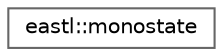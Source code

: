 digraph "类继承关系图"
{
 // LATEX_PDF_SIZE
  bgcolor="transparent";
  edge [fontname=Helvetica,fontsize=10,labelfontname=Helvetica,labelfontsize=10];
  node [fontname=Helvetica,fontsize=10,shape=box,height=0.2,width=0.4];
  rankdir="LR";
  Node0 [id="Node000000",label="eastl::monostate",height=0.2,width=0.4,color="grey40", fillcolor="white", style="filled",URL="$structeastl_1_1monostate.html",tooltip=" "];
}
